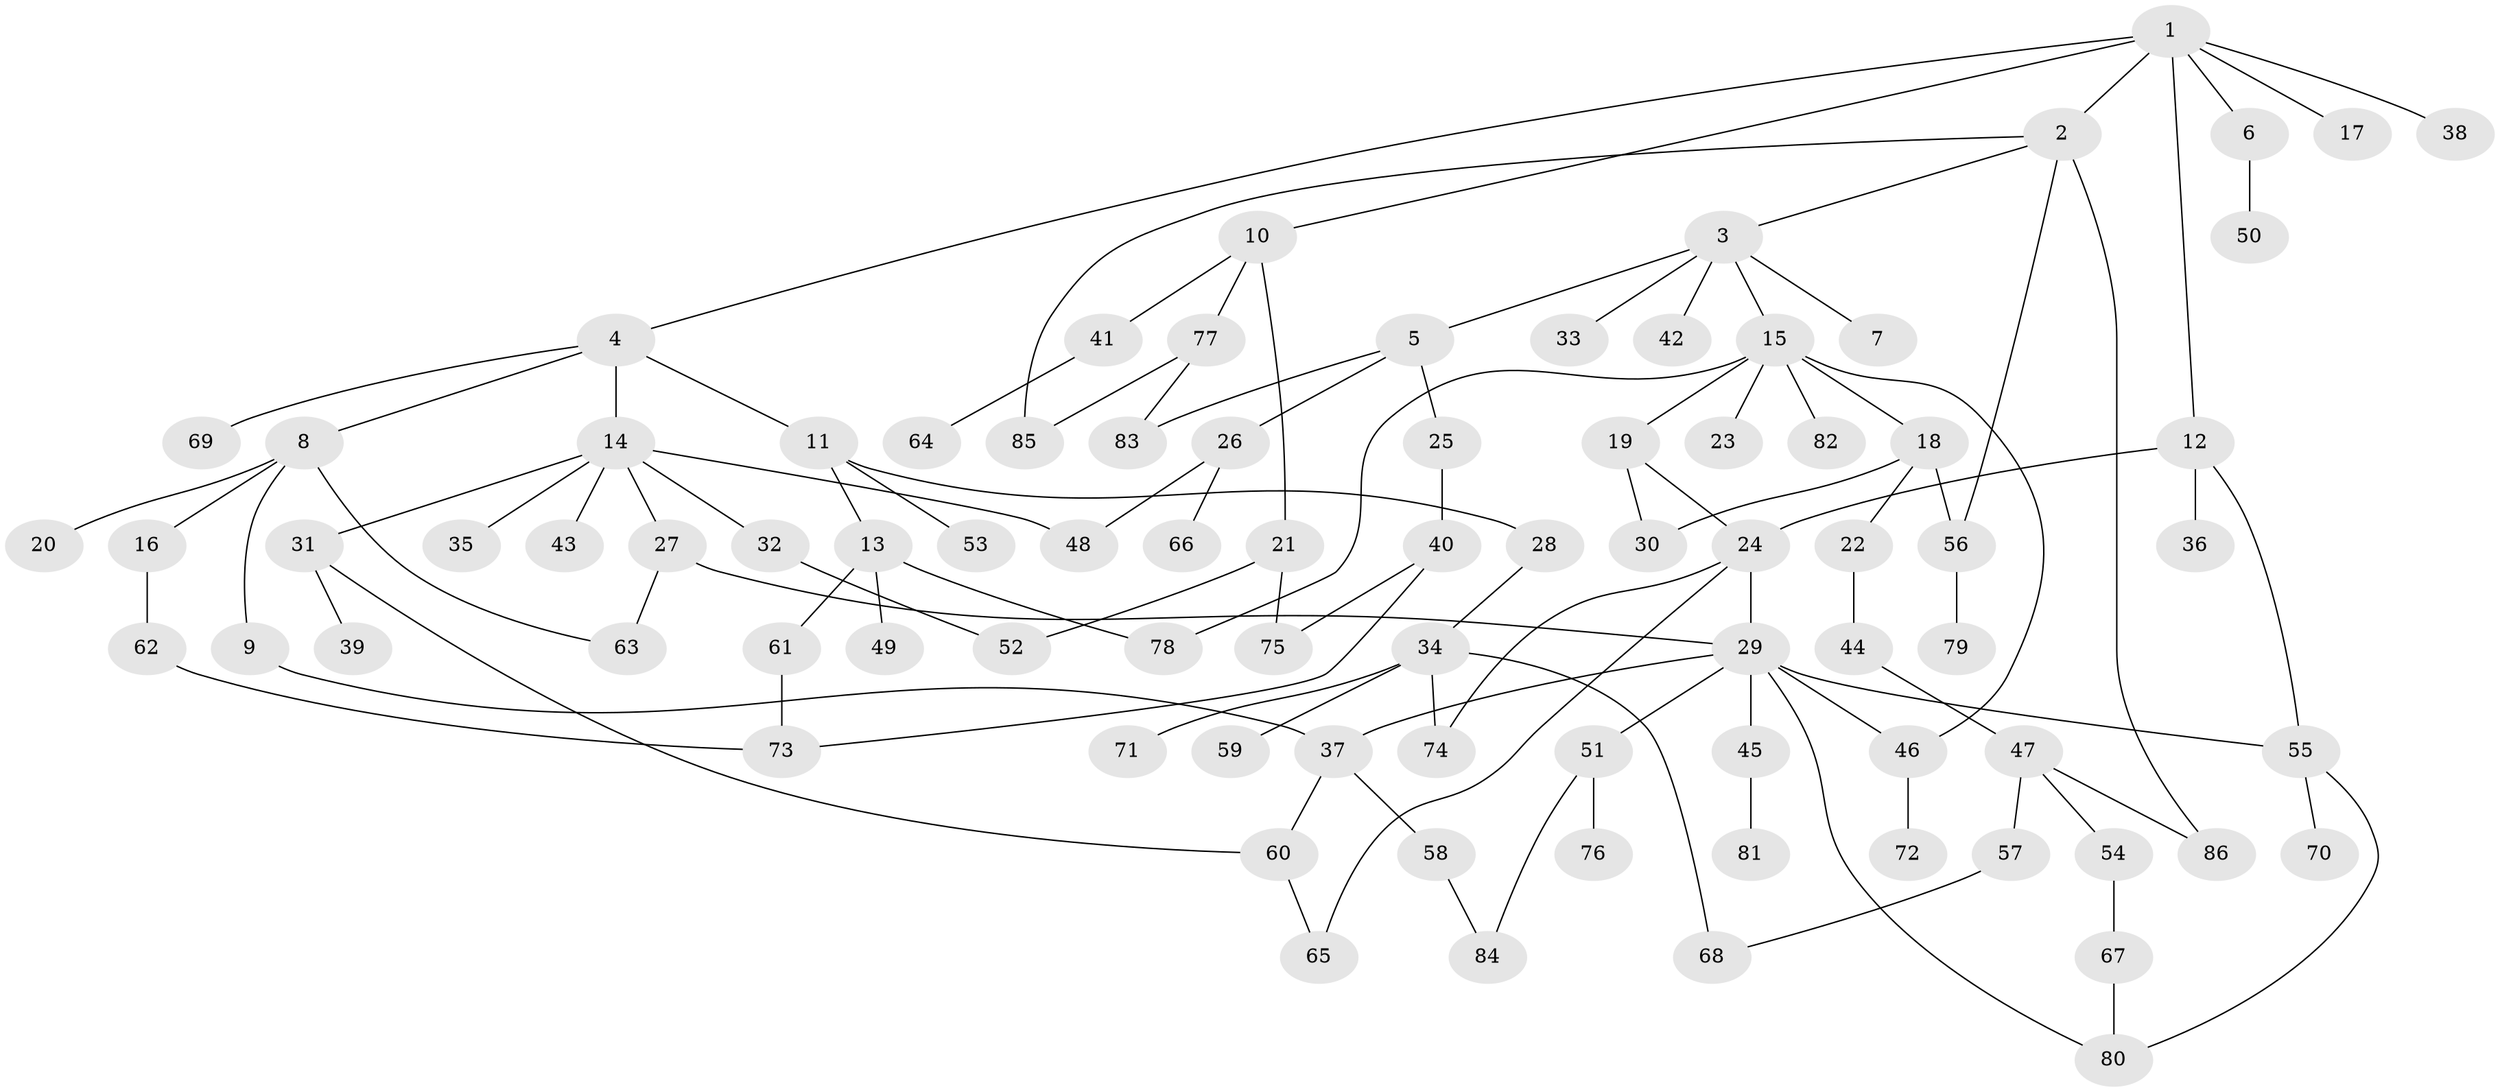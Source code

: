 // coarse degree distribution, {5: 0.07692307692307693, 6: 0.057692307692307696, 3: 0.23076923076923078, 8: 0.019230769230769232, 4: 0.1346153846153846, 1: 0.19230769230769232, 2: 0.28846153846153844}
// Generated by graph-tools (version 1.1) at 2025/36/03/04/25 23:36:10]
// undirected, 86 vertices, 109 edges
graph export_dot {
  node [color=gray90,style=filled];
  1;
  2;
  3;
  4;
  5;
  6;
  7;
  8;
  9;
  10;
  11;
  12;
  13;
  14;
  15;
  16;
  17;
  18;
  19;
  20;
  21;
  22;
  23;
  24;
  25;
  26;
  27;
  28;
  29;
  30;
  31;
  32;
  33;
  34;
  35;
  36;
  37;
  38;
  39;
  40;
  41;
  42;
  43;
  44;
  45;
  46;
  47;
  48;
  49;
  50;
  51;
  52;
  53;
  54;
  55;
  56;
  57;
  58;
  59;
  60;
  61;
  62;
  63;
  64;
  65;
  66;
  67;
  68;
  69;
  70;
  71;
  72;
  73;
  74;
  75;
  76;
  77;
  78;
  79;
  80;
  81;
  82;
  83;
  84;
  85;
  86;
  1 -- 2;
  1 -- 4;
  1 -- 6;
  1 -- 10;
  1 -- 12;
  1 -- 17;
  1 -- 38;
  2 -- 3;
  2 -- 56;
  2 -- 86;
  2 -- 85;
  3 -- 5;
  3 -- 7;
  3 -- 15;
  3 -- 33;
  3 -- 42;
  4 -- 8;
  4 -- 11;
  4 -- 14;
  4 -- 69;
  5 -- 25;
  5 -- 26;
  5 -- 83;
  6 -- 50;
  8 -- 9;
  8 -- 16;
  8 -- 20;
  8 -- 63;
  9 -- 37;
  10 -- 21;
  10 -- 41;
  10 -- 77;
  11 -- 13;
  11 -- 28;
  11 -- 53;
  12 -- 36;
  12 -- 55;
  12 -- 24;
  13 -- 49;
  13 -- 61;
  13 -- 78;
  14 -- 27;
  14 -- 31;
  14 -- 32;
  14 -- 35;
  14 -- 43;
  14 -- 48;
  15 -- 18;
  15 -- 19;
  15 -- 23;
  15 -- 46;
  15 -- 78;
  15 -- 82;
  16 -- 62;
  18 -- 22;
  18 -- 30;
  18 -- 56;
  19 -- 24;
  19 -- 30;
  21 -- 52;
  21 -- 75;
  22 -- 44;
  24 -- 29;
  24 -- 74;
  24 -- 65;
  25 -- 40;
  26 -- 66;
  26 -- 48;
  27 -- 63;
  27 -- 29;
  28 -- 34;
  29 -- 37;
  29 -- 45;
  29 -- 51;
  29 -- 55;
  29 -- 46;
  29 -- 80;
  31 -- 39;
  31 -- 60;
  32 -- 52;
  34 -- 59;
  34 -- 71;
  34 -- 74;
  34 -- 68;
  37 -- 58;
  37 -- 60;
  40 -- 75;
  40 -- 73;
  41 -- 64;
  44 -- 47;
  45 -- 81;
  46 -- 72;
  47 -- 54;
  47 -- 57;
  47 -- 86;
  51 -- 76;
  51 -- 84;
  54 -- 67;
  55 -- 70;
  55 -- 80;
  56 -- 79;
  57 -- 68;
  58 -- 84;
  60 -- 65;
  61 -- 73;
  62 -- 73;
  67 -- 80;
  77 -- 85;
  77 -- 83;
}
